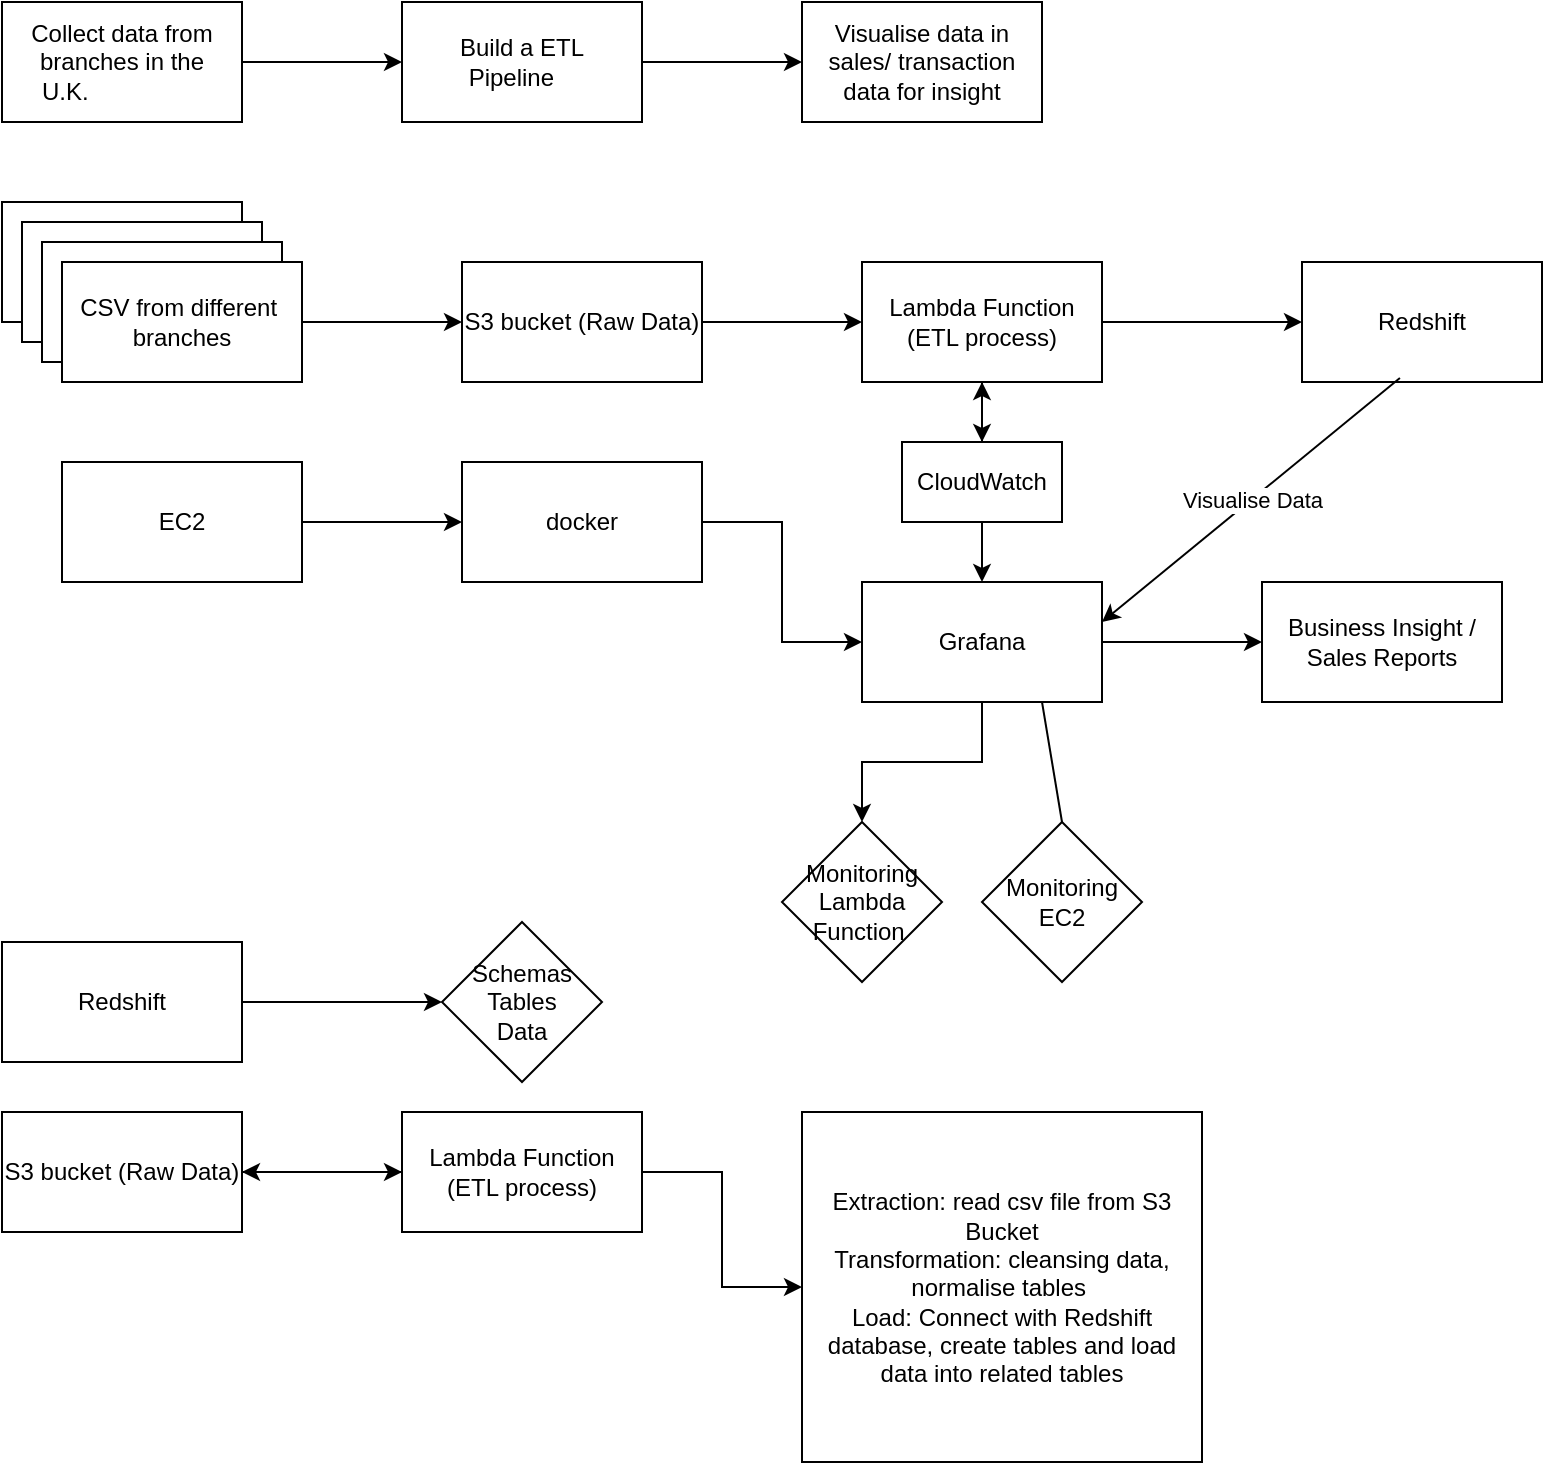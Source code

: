 <mxfile version="22.1.7" type="github">
  <diagram name="Page-1" id="kHOqpHKTY-Skhh1jvX21">
    <mxGraphModel dx="880" dy="478" grid="1" gridSize="10" guides="1" tooltips="1" connect="1" arrows="1" fold="1" page="1" pageScale="1" pageWidth="827" pageHeight="1169" math="0" shadow="0">
      <root>
        <mxCell id="0" />
        <mxCell id="1" parent="0" />
        <mxCell id="pf4q4rkxfVr6c7oyGRqG-47" value="" style="edgeStyle=orthogonalEdgeStyle;rounded=0;orthogonalLoop=1;jettySize=auto;html=1;" edge="1" parent="1" source="pf4q4rkxfVr6c7oyGRqG-48" target="pf4q4rkxfVr6c7oyGRqG-31">
          <mxGeometry relative="1" as="geometry" />
        </mxCell>
        <mxCell id="pf4q4rkxfVr6c7oyGRqG-49" value="" style="edgeStyle=orthogonalEdgeStyle;rounded=0;orthogonalLoop=1;jettySize=auto;html=1;" edge="1" parent="1" source="pf4q4rkxfVr6c7oyGRqG-19" target="pf4q4rkxfVr6c7oyGRqG-48">
          <mxGeometry relative="1" as="geometry">
            <mxPoint x="530" y="220" as="sourcePoint" />
            <mxPoint x="530" y="320" as="targetPoint" />
          </mxGeometry>
        </mxCell>
        <mxCell id="pf4q4rkxfVr6c7oyGRqG-10" value="" style="edgeStyle=orthogonalEdgeStyle;rounded=0;orthogonalLoop=1;jettySize=auto;html=1;" edge="1" parent="1" source="pf4q4rkxfVr6c7oyGRqG-7" target="pf4q4rkxfVr6c7oyGRqG-9">
          <mxGeometry relative="1" as="geometry" />
        </mxCell>
        <mxCell id="pf4q4rkxfVr6c7oyGRqG-7" value="Collect data from branches in the U.K.&lt;span style=&quot;white-space: pre;&quot;&gt;&#x9;&lt;/span&gt;&lt;span style=&quot;white-space: pre;&quot;&gt;&#x9;&lt;/span&gt;&lt;span style=&quot;white-space: pre;&quot;&gt;&#x9;&lt;/span&gt;" style="rounded=0;whiteSpace=wrap;html=1;" vertex="1" parent="1">
          <mxGeometry x="40" y="30" width="120" height="60" as="geometry" />
        </mxCell>
        <mxCell id="pf4q4rkxfVr6c7oyGRqG-12" value="" style="edgeStyle=orthogonalEdgeStyle;rounded=0;orthogonalLoop=1;jettySize=auto;html=1;" edge="1" parent="1" source="pf4q4rkxfVr6c7oyGRqG-9" target="pf4q4rkxfVr6c7oyGRqG-11">
          <mxGeometry relative="1" as="geometry" />
        </mxCell>
        <mxCell id="pf4q4rkxfVr6c7oyGRqG-9" value="Build a ETL Pipeline&lt;span style=&quot;white-space: pre;&quot;&gt;&#x9;&lt;/span&gt;" style="rounded=0;whiteSpace=wrap;html=1;" vertex="1" parent="1">
          <mxGeometry x="240" y="30" width="120" height="60" as="geometry" />
        </mxCell>
        <mxCell id="pf4q4rkxfVr6c7oyGRqG-11" value="Visualise data in sales/ transaction data for insight" style="rounded=0;whiteSpace=wrap;html=1;" vertex="1" parent="1">
          <mxGeometry x="440" y="30" width="120" height="60" as="geometry" />
        </mxCell>
        <mxCell id="pf4q4rkxfVr6c7oyGRqG-13" value="" style="rounded=0;whiteSpace=wrap;html=1;" vertex="1" parent="1">
          <mxGeometry x="40" y="130" width="120" height="60" as="geometry" />
        </mxCell>
        <mxCell id="pf4q4rkxfVr6c7oyGRqG-14" value="" style="rounded=0;whiteSpace=wrap;html=1;" vertex="1" parent="1">
          <mxGeometry x="50" y="140" width="120" height="60" as="geometry" />
        </mxCell>
        <mxCell id="pf4q4rkxfVr6c7oyGRqG-15" value="" style="rounded=0;whiteSpace=wrap;html=1;" vertex="1" parent="1">
          <mxGeometry x="60" y="150" width="120" height="60" as="geometry" />
        </mxCell>
        <mxCell id="pf4q4rkxfVr6c7oyGRqG-18" value="" style="edgeStyle=orthogonalEdgeStyle;rounded=0;orthogonalLoop=1;jettySize=auto;html=1;" edge="1" parent="1" source="pf4q4rkxfVr6c7oyGRqG-16" target="pf4q4rkxfVr6c7oyGRqG-17">
          <mxGeometry relative="1" as="geometry" />
        </mxCell>
        <mxCell id="pf4q4rkxfVr6c7oyGRqG-16" value="CSV from different&amp;nbsp; branches" style="rounded=0;whiteSpace=wrap;html=1;" vertex="1" parent="1">
          <mxGeometry x="70" y="160" width="120" height="60" as="geometry" />
        </mxCell>
        <mxCell id="pf4q4rkxfVr6c7oyGRqG-20" value="" style="edgeStyle=orthogonalEdgeStyle;rounded=0;orthogonalLoop=1;jettySize=auto;html=1;" edge="1" parent="1" source="pf4q4rkxfVr6c7oyGRqG-17" target="pf4q4rkxfVr6c7oyGRqG-19">
          <mxGeometry relative="1" as="geometry" />
        </mxCell>
        <mxCell id="pf4q4rkxfVr6c7oyGRqG-17" value="S3 bucket (Raw Data)" style="rounded=0;whiteSpace=wrap;html=1;align=center;" vertex="1" parent="1">
          <mxGeometry x="270" y="160" width="120" height="60" as="geometry" />
        </mxCell>
        <mxCell id="pf4q4rkxfVr6c7oyGRqG-22" value="" style="edgeStyle=orthogonalEdgeStyle;rounded=0;orthogonalLoop=1;jettySize=auto;html=1;" edge="1" parent="1" source="pf4q4rkxfVr6c7oyGRqG-19" target="pf4q4rkxfVr6c7oyGRqG-21">
          <mxGeometry relative="1" as="geometry" />
        </mxCell>
        <mxCell id="pf4q4rkxfVr6c7oyGRqG-19" value="Lambda Function (ETL process)" style="rounded=0;whiteSpace=wrap;html=1;" vertex="1" parent="1">
          <mxGeometry x="470" y="160" width="120" height="60" as="geometry" />
        </mxCell>
        <mxCell id="pf4q4rkxfVr6c7oyGRqG-21" value="Redshift" style="rounded=0;whiteSpace=wrap;html=1;" vertex="1" parent="1">
          <mxGeometry x="690" y="160" width="120" height="60" as="geometry" />
        </mxCell>
        <mxCell id="pf4q4rkxfVr6c7oyGRqG-52" value="" style="edgeStyle=orthogonalEdgeStyle;rounded=0;orthogonalLoop=1;jettySize=auto;html=1;" edge="1" parent="1" source="pf4q4rkxfVr6c7oyGRqG-23">
          <mxGeometry relative="1" as="geometry">
            <mxPoint x="240" y="615" as="targetPoint" />
          </mxGeometry>
        </mxCell>
        <mxCell id="pf4q4rkxfVr6c7oyGRqG-23" value="S3 bucket (Raw Data)" style="rounded=0;whiteSpace=wrap;html=1;align=center;" vertex="1" parent="1">
          <mxGeometry x="40" y="585" width="120" height="60" as="geometry" />
        </mxCell>
        <mxCell id="pf4q4rkxfVr6c7oyGRqG-60" value="" style="edgeStyle=orthogonalEdgeStyle;rounded=0;orthogonalLoop=1;jettySize=auto;html=1;" edge="1" parent="1" source="pf4q4rkxfVr6c7oyGRqG-27" target="pf4q4rkxfVr6c7oyGRqG-59">
          <mxGeometry relative="1" as="geometry" />
        </mxCell>
        <mxCell id="pf4q4rkxfVr6c7oyGRqG-27" value="Redshift" style="rounded=0;whiteSpace=wrap;html=1;" vertex="1" parent="1">
          <mxGeometry x="40" y="500" width="120" height="60" as="geometry" />
        </mxCell>
        <mxCell id="pf4q4rkxfVr6c7oyGRqG-30" value="" style="edgeStyle=orthogonalEdgeStyle;rounded=0;orthogonalLoop=1;jettySize=auto;html=1;" edge="1" parent="1" source="pf4q4rkxfVr6c7oyGRqG-28" target="pf4q4rkxfVr6c7oyGRqG-29">
          <mxGeometry relative="1" as="geometry" />
        </mxCell>
        <mxCell id="pf4q4rkxfVr6c7oyGRqG-28" value="EC2" style="rounded=0;whiteSpace=wrap;html=1;" vertex="1" parent="1">
          <mxGeometry x="70" y="260" width="120" height="60" as="geometry" />
        </mxCell>
        <mxCell id="pf4q4rkxfVr6c7oyGRqG-32" value="" style="edgeStyle=orthogonalEdgeStyle;rounded=0;orthogonalLoop=1;jettySize=auto;html=1;" edge="1" parent="1" source="pf4q4rkxfVr6c7oyGRqG-29" target="pf4q4rkxfVr6c7oyGRqG-31">
          <mxGeometry relative="1" as="geometry" />
        </mxCell>
        <mxCell id="pf4q4rkxfVr6c7oyGRqG-29" value="docker" style="rounded=0;whiteSpace=wrap;html=1;" vertex="1" parent="1">
          <mxGeometry x="270" y="260" width="120" height="60" as="geometry" />
        </mxCell>
        <mxCell id="pf4q4rkxfVr6c7oyGRqG-39" value="" style="edgeStyle=orthogonalEdgeStyle;rounded=0;orthogonalLoop=1;jettySize=auto;html=1;" edge="1" parent="1" source="pf4q4rkxfVr6c7oyGRqG-31" target="pf4q4rkxfVr6c7oyGRqG-38">
          <mxGeometry relative="1" as="geometry">
            <Array as="points">
              <mxPoint x="530" y="410" />
              <mxPoint x="470" y="410" />
            </Array>
          </mxGeometry>
        </mxCell>
        <mxCell id="pf4q4rkxfVr6c7oyGRqG-58" value="" style="edgeStyle=orthogonalEdgeStyle;rounded=0;orthogonalLoop=1;jettySize=auto;html=1;labelBorderColor=none;" edge="1" parent="1" source="pf4q4rkxfVr6c7oyGRqG-31" target="pf4q4rkxfVr6c7oyGRqG-57">
          <mxGeometry relative="1" as="geometry" />
        </mxCell>
        <mxCell id="pf4q4rkxfVr6c7oyGRqG-31" value="Grafana" style="rounded=0;whiteSpace=wrap;html=1;" vertex="1" parent="1">
          <mxGeometry x="470" y="320" width="120" height="60" as="geometry" />
        </mxCell>
        <mxCell id="pf4q4rkxfVr6c7oyGRqG-36" value="" style="endArrow=classic;html=1;rounded=0;entryX=1;entryY=0.5;entryDx=0;entryDy=0;exitX=0.408;exitY=0.967;exitDx=0;exitDy=0;exitPerimeter=0;" edge="1" parent="1" source="pf4q4rkxfVr6c7oyGRqG-21">
          <mxGeometry relative="1" as="geometry">
            <mxPoint x="750" y="210" as="sourcePoint" />
            <mxPoint x="590" y="340" as="targetPoint" />
          </mxGeometry>
        </mxCell>
        <mxCell id="pf4q4rkxfVr6c7oyGRqG-37" value="Visualise Data" style="edgeLabel;resizable=0;html=1;align=center;verticalAlign=middle;" connectable="0" vertex="1" parent="pf4q4rkxfVr6c7oyGRqG-36">
          <mxGeometry relative="1" as="geometry">
            <mxPoint as="offset" />
          </mxGeometry>
        </mxCell>
        <mxCell id="pf4q4rkxfVr6c7oyGRqG-38" value="Monitoring&lt;br&gt;Lambda Function&amp;nbsp;" style="rhombus;whiteSpace=wrap;html=1;rounded=0;" vertex="1" parent="1">
          <mxGeometry x="430" y="440" width="80" height="80" as="geometry" />
        </mxCell>
        <mxCell id="pf4q4rkxfVr6c7oyGRqG-42" value="Monitoring EC2" style="rhombus;whiteSpace=wrap;html=1;" vertex="1" parent="1">
          <mxGeometry x="530" y="440" width="80" height="80" as="geometry" />
        </mxCell>
        <mxCell id="pf4q4rkxfVr6c7oyGRqG-50" value="" style="edgeStyle=orthogonalEdgeStyle;rounded=0;orthogonalLoop=1;jettySize=auto;html=1;" edge="1" parent="1" source="pf4q4rkxfVr6c7oyGRqG-48" target="pf4q4rkxfVr6c7oyGRqG-19">
          <mxGeometry relative="1" as="geometry" />
        </mxCell>
        <mxCell id="pf4q4rkxfVr6c7oyGRqG-48" value="CloudWatch" style="rounded=0;whiteSpace=wrap;html=1;" vertex="1" parent="1">
          <mxGeometry x="490" y="250" width="80" height="40" as="geometry" />
        </mxCell>
        <mxCell id="pf4q4rkxfVr6c7oyGRqG-54" value="" style="edgeStyle=orthogonalEdgeStyle;rounded=0;orthogonalLoop=1;jettySize=auto;html=1;" edge="1" parent="1" source="pf4q4rkxfVr6c7oyGRqG-53" target="pf4q4rkxfVr6c7oyGRqG-23">
          <mxGeometry relative="1" as="geometry" />
        </mxCell>
        <mxCell id="pf4q4rkxfVr6c7oyGRqG-64" value="" style="edgeStyle=orthogonalEdgeStyle;rounded=0;orthogonalLoop=1;jettySize=auto;html=1;" edge="1" parent="1" source="pf4q4rkxfVr6c7oyGRqG-53" target="pf4q4rkxfVr6c7oyGRqG-63">
          <mxGeometry relative="1" as="geometry" />
        </mxCell>
        <mxCell id="pf4q4rkxfVr6c7oyGRqG-53" value="Lambda Function (ETL process)" style="rounded=0;whiteSpace=wrap;html=1;" vertex="1" parent="1">
          <mxGeometry x="240" y="585" width="120" height="60" as="geometry" />
        </mxCell>
        <mxCell id="pf4q4rkxfVr6c7oyGRqG-56" value="" style="endArrow=none;html=1;rounded=0;entryX=0.5;entryY=0;entryDx=0;entryDy=0;" edge="1" parent="1" target="pf4q4rkxfVr6c7oyGRqG-42">
          <mxGeometry width="50" height="50" relative="1" as="geometry">
            <mxPoint x="560" y="380" as="sourcePoint" />
            <mxPoint x="610" y="420" as="targetPoint" />
          </mxGeometry>
        </mxCell>
        <mxCell id="pf4q4rkxfVr6c7oyGRqG-57" value="Business Insight / Sales Reports" style="rounded=0;whiteSpace=wrap;html=1;" vertex="1" parent="1">
          <mxGeometry x="670" y="320" width="120" height="60" as="geometry" />
        </mxCell>
        <mxCell id="pf4q4rkxfVr6c7oyGRqG-59" value="Schemas&lt;br&gt;Tables&lt;br&gt;Data" style="rhombus;whiteSpace=wrap;html=1;rounded=0;" vertex="1" parent="1">
          <mxGeometry x="260" y="490" width="80" height="80" as="geometry" />
        </mxCell>
        <mxCell id="pf4q4rkxfVr6c7oyGRqG-63" value="Extraction: read csv file from S3 Bucket&lt;br&gt;Transformation: cleansing data, normalise tables&amp;nbsp;&lt;br&gt;Load: Connect with Redshift database, create tables and load data into related tables" style="rounded=0;whiteSpace=wrap;html=1;" vertex="1" parent="1">
          <mxGeometry x="440" y="585" width="200" height="175" as="geometry" />
        </mxCell>
      </root>
    </mxGraphModel>
  </diagram>
</mxfile>

